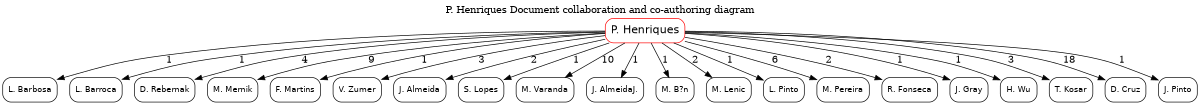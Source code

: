 































digraph pl_2_2_a {
//title
labelloc="t";
label="P. Henriques Document collaboration and co-authoring diagram";rankdir=TB;
resolution=300;size="8,5";"P. Henriques"[shape = box,style=filled,color="red", style=rounded, fontsize=16 fontname=helvetica];
node [shape = box, style=rounded, fontsize=12 fontname=helvetica]"P. Henriques" -> "L. Barbosa" [ label = "1" ]
"P. Henriques" -> "L. Barroca" [ label = "1" ]
"P. Henriques" -> "D. Rebernak" [ label = "4" ]
"P. Henriques" -> "M. Mernik" [ label = "9" ]
"P. Henriques" -> "F. Martins" [ label = "1" ]
"P. Henriques" -> "V. Zumer" [ label = "3" ]
"P. Henriques" -> "J. Almeida" [ label = "2" ]
"P. Henriques" -> "S. Lopes" [ label = "1" ]
"P. Henriques" -> "M. Varanda" [ label = "10" ]
"P. Henriques" -> "J. AlmeidaJ." [ label = "1" ]
"P. Henriques" -> "M. B?n" [ label = "1" ]
"P. Henriques" -> "M. Lenic" [ label = "2" ]
"P. Henriques" -> "L. Pinto" [ label = "1" ]
"P. Henriques" -> "M. Pereira" [ label = "6" ]
"P. Henriques" -> "R. Fonseca" [ label = "2" ]
"P. Henriques" -> "J. Gray" [ label = "1" ]
"P. Henriques" -> "H. Wu" [ label = "1" ]
"P. Henriques" -> "T. Kosar" [ label = "3" ]
"P. Henriques" -> "D. Cruz" [ label = "18" ]
"P. Henriques" -> "J. Pinto" [ label = "1" ]
}

